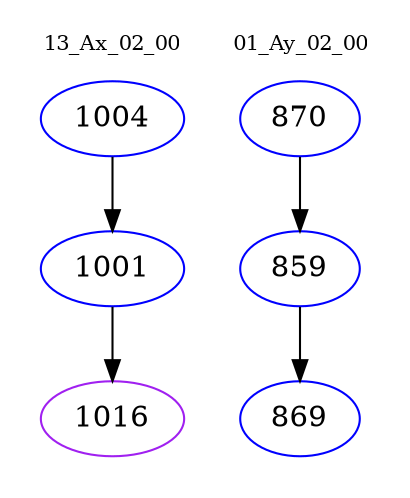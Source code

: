 digraph{
subgraph cluster_0 {
color = white
label = "13_Ax_02_00";
fontsize=10;
T0_1004 [label="1004", color="blue"]
T0_1004 -> T0_1001 [color="black"]
T0_1001 [label="1001", color="blue"]
T0_1001 -> T0_1016 [color="black"]
T0_1016 [label="1016", color="purple"]
}
subgraph cluster_1 {
color = white
label = "01_Ay_02_00";
fontsize=10;
T1_870 [label="870", color="blue"]
T1_870 -> T1_859 [color="black"]
T1_859 [label="859", color="blue"]
T1_859 -> T1_869 [color="black"]
T1_869 [label="869", color="blue"]
}
}
